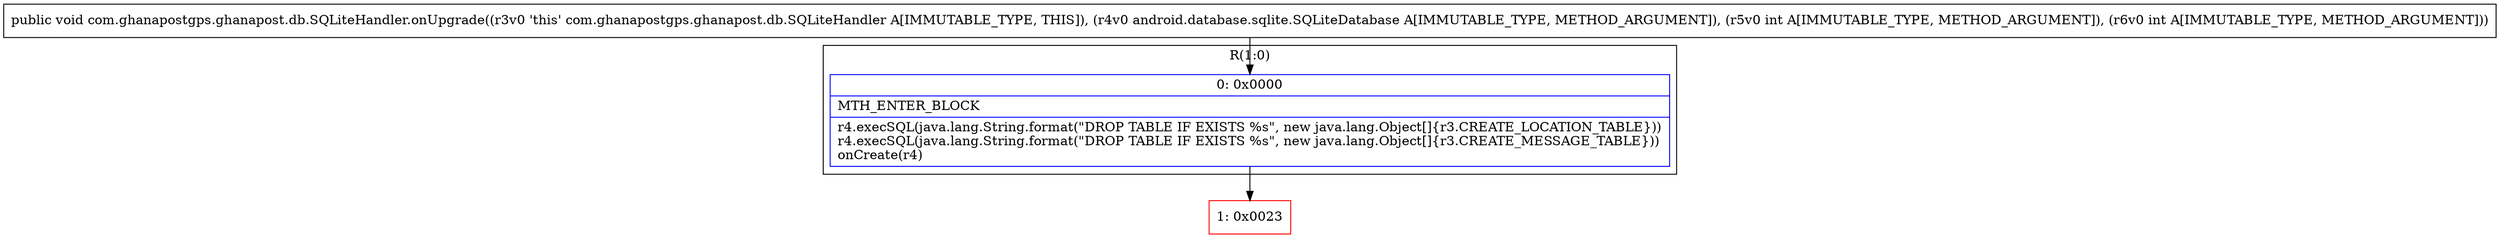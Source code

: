 digraph "CFG forcom.ghanapostgps.ghanapost.db.SQLiteHandler.onUpgrade(Landroid\/database\/sqlite\/SQLiteDatabase;II)V" {
subgraph cluster_Region_2029659891 {
label = "R(1:0)";
node [shape=record,color=blue];
Node_0 [shape=record,label="{0\:\ 0x0000|MTH_ENTER_BLOCK\l|r4.execSQL(java.lang.String.format(\"DROP TABLE IF EXISTS %s\", new java.lang.Object[]\{r3.CREATE_LOCATION_TABLE\}))\lr4.execSQL(java.lang.String.format(\"DROP TABLE IF EXISTS %s\", new java.lang.Object[]\{r3.CREATE_MESSAGE_TABLE\}))\lonCreate(r4)\l}"];
}
Node_1 [shape=record,color=red,label="{1\:\ 0x0023}"];
MethodNode[shape=record,label="{public void com.ghanapostgps.ghanapost.db.SQLiteHandler.onUpgrade((r3v0 'this' com.ghanapostgps.ghanapost.db.SQLiteHandler A[IMMUTABLE_TYPE, THIS]), (r4v0 android.database.sqlite.SQLiteDatabase A[IMMUTABLE_TYPE, METHOD_ARGUMENT]), (r5v0 int A[IMMUTABLE_TYPE, METHOD_ARGUMENT]), (r6v0 int A[IMMUTABLE_TYPE, METHOD_ARGUMENT])) }"];
MethodNode -> Node_0;
Node_0 -> Node_1;
}

